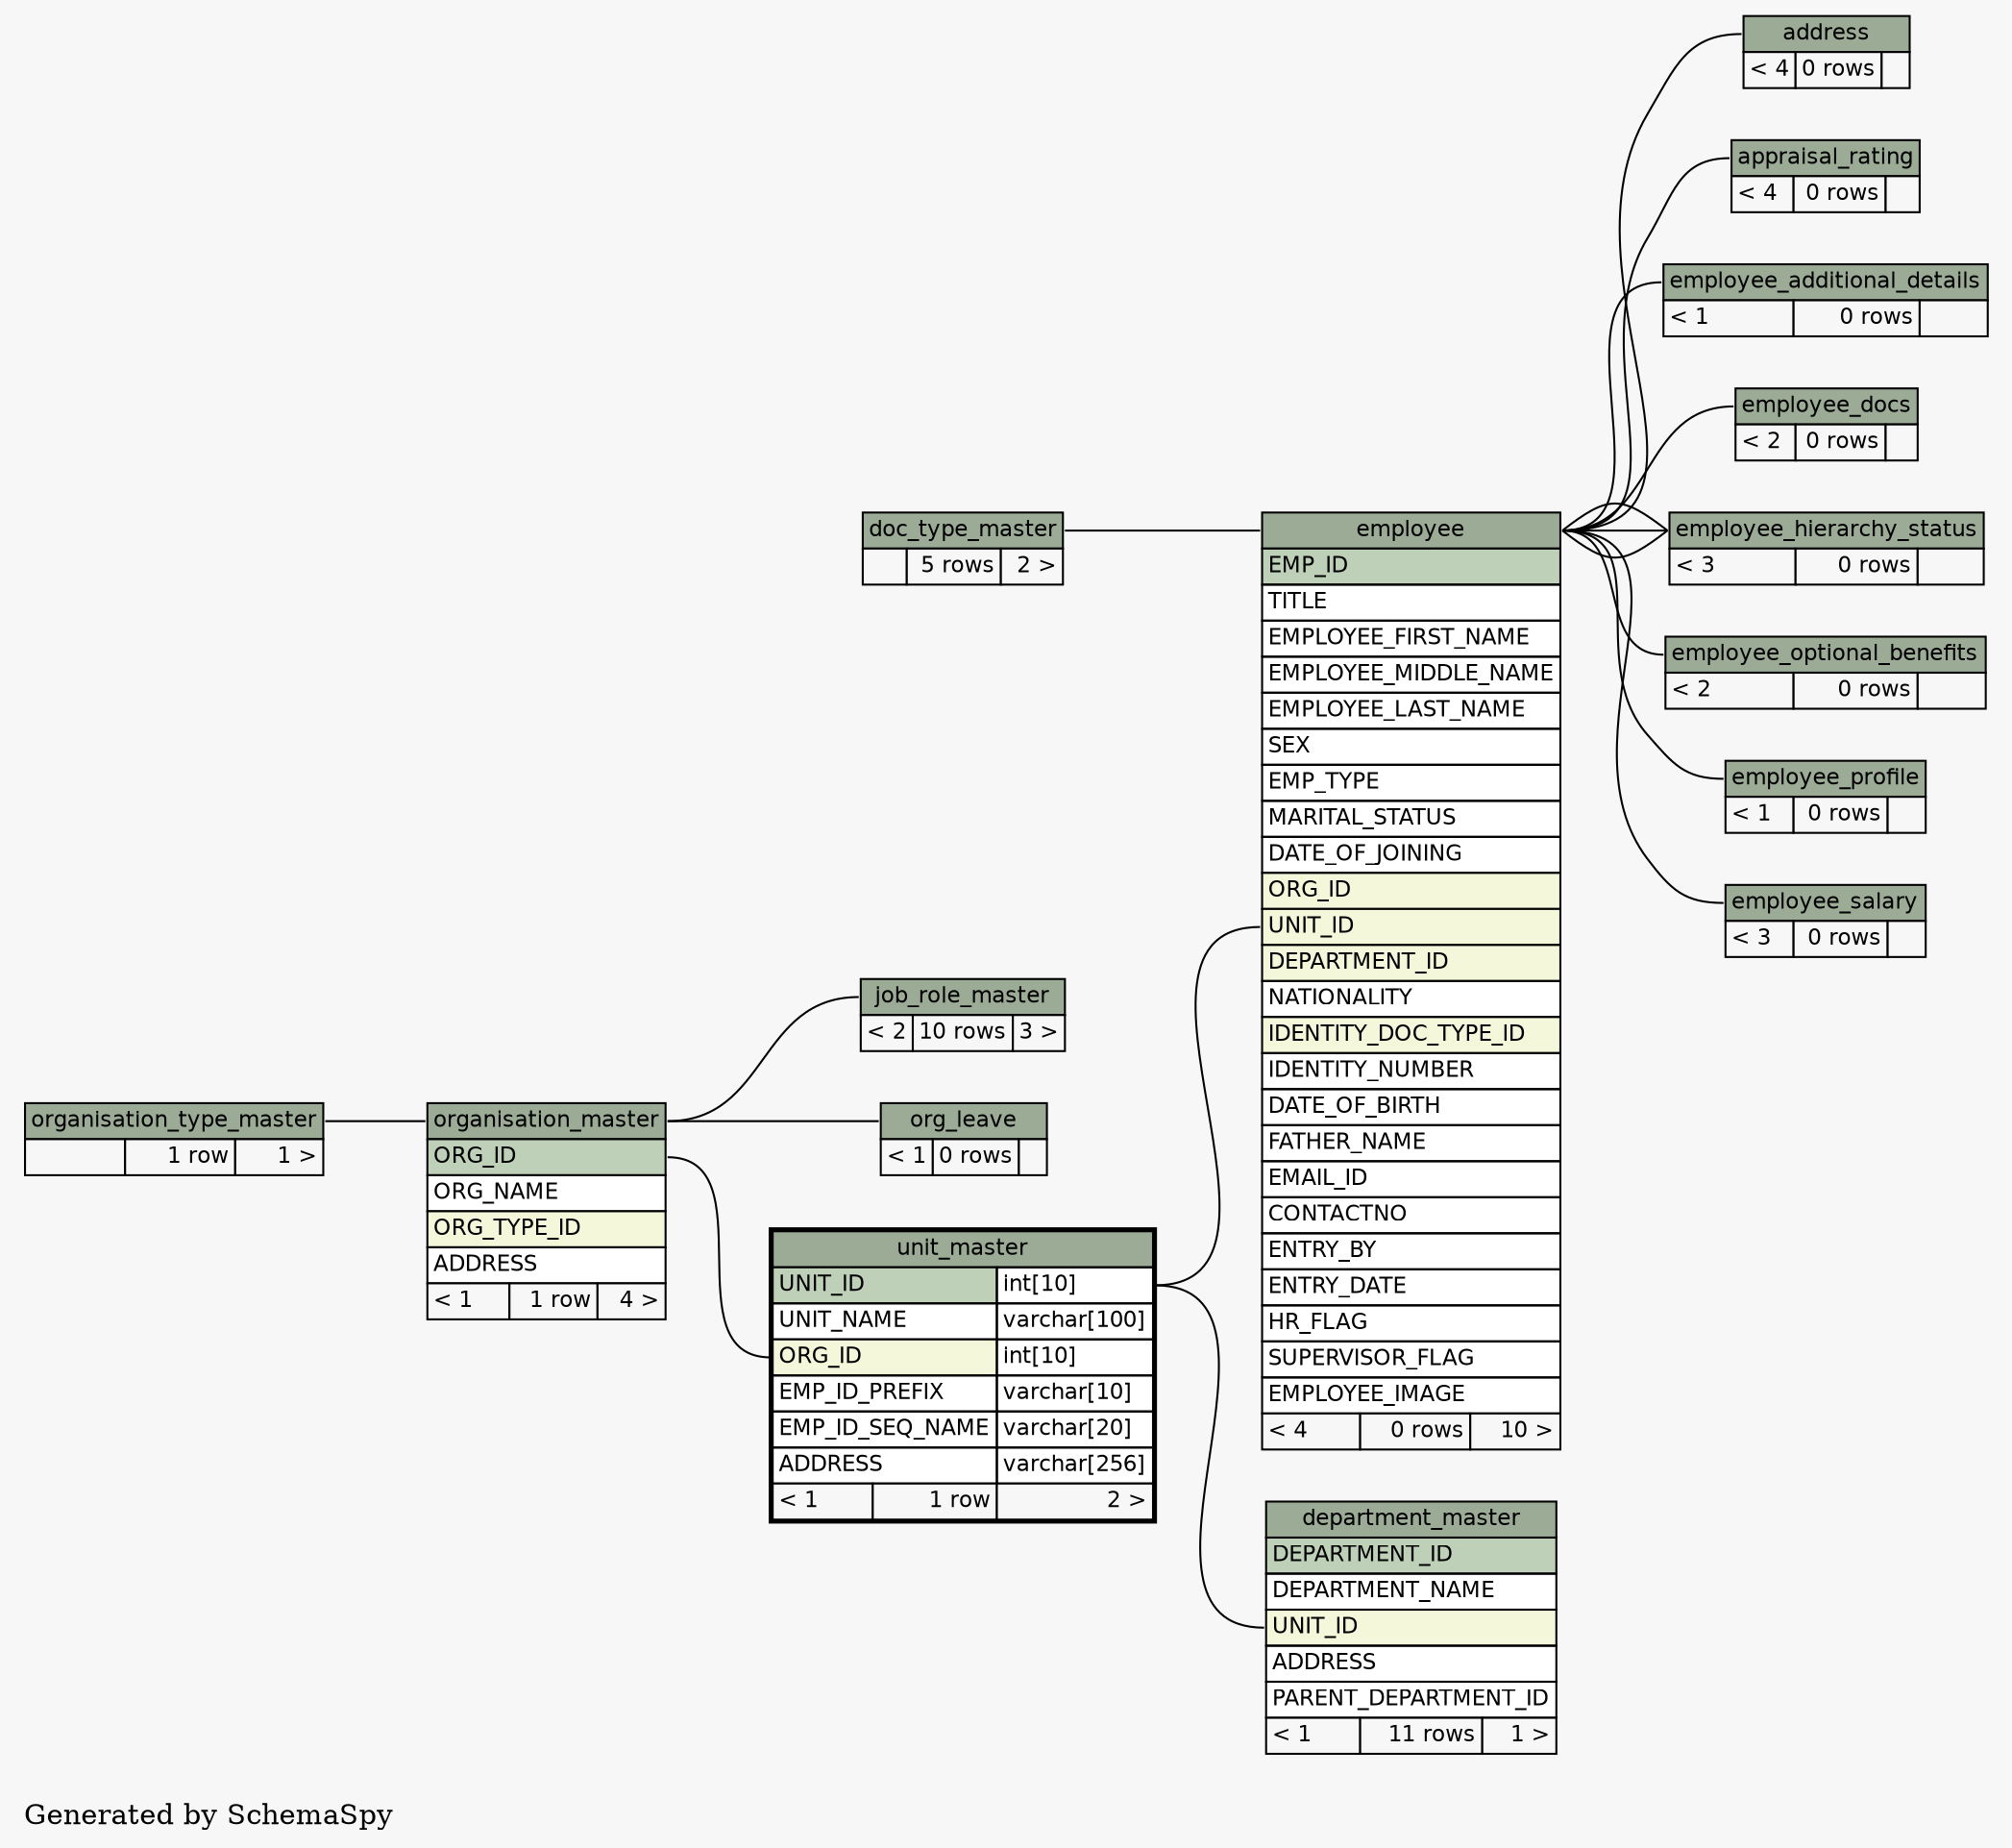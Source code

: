 // dot 2.38.0 on Windows 7 6.1
digraph "twoDegreesRelationshipsGraph" {
  graph [
    rankdir="RL"
    bgcolor="#f7f7f7"
    label="\nGenerated by SchemaSpy"
    labeljust="l"
  ];
  node [
    fontname="Helvetica"
    fontsize="11"
    shape="plaintext"
  ];
  edge [
    arrowsize="0.8"
  ];
  "address":"address.heading":w -> "employee":"employee.heading":e [arrowtail=tee arrowhead=none];
  "appraisal_rating":"appraisal_rating.heading":w -> "employee":"employee.heading":e [arrowtail=crowtee arrowhead=none];
  "department_master":"UNIT_ID":w -> "unit_master":"UNIT_ID.type":e [arrowtail=crowodot arrowhead=none];
  "employee":"employee.heading":w -> "doc_type_master":"doc_type_master.heading":e [arrowtail=crowodot arrowhead=none];
  "employee":"UNIT_ID":w -> "unit_master":"UNIT_ID.type":e [arrowtail=crowodot arrowhead=none];
  "employee_additional_details":"employee_additional_details.heading":w -> "employee":"employee.heading":e [arrowtail=tee arrowhead=none];
  "employee_docs":"employee_docs.heading":w -> "employee":"employee.heading":e [arrowtail=crowtee arrowhead=none];
  "employee_hierarchy_status":"employee_hierarchy_status.heading":w -> "employee":"employee.heading":e [arrowtail=tee arrowhead=none];
  "employee_hierarchy_status":"employee_hierarchy_status.heading":w -> "employee":"employee.heading":e [arrowtail=crowodot arrowhead=none];
  "employee_hierarchy_status":"employee_hierarchy_status.heading":w -> "employee":"employee.heading":e [arrowtail=crowodot arrowhead=none];
  "employee_optional_benefits":"employee_optional_benefits.heading":w -> "employee":"employee.heading":e [arrowtail=crowodot arrowhead=none];
  "employee_profile":"employee_profile.heading":w -> "employee":"employee.heading":e [arrowtail=tee arrowhead=none];
  "employee_salary":"employee_salary.heading":w -> "employee":"employee.heading":e [arrowtail=crowtee arrowhead=none];
  "job_role_master":"job_role_master.heading":w -> "organisation_master":"organisation_master.heading":e [arrowtail=crowtee arrowhead=none];
  "org_leave":"org_leave.heading":w -> "organisation_master":"organisation_master.heading":e [arrowtail=crowodot arrowhead=none];
  "organisation_master":"organisation_master.heading":w -> "organisation_type_master":"organisation_type_master.heading":e [arrowtail=crowodot arrowhead=none];
  "unit_master":"ORG_ID":w -> "organisation_master":"ORG_ID":e [arrowtail=crowodot arrowhead=none];
  "address" [
    label=<
    <TABLE BORDER="0" CELLBORDER="1" CELLSPACING="0" BGCOLOR="#ffffff">
      <TR><TD PORT="address.heading" COLSPAN="3" BGCOLOR="#9bab96" ALIGN="CENTER">address</TD></TR>
      <TR><TD ALIGN="LEFT" BGCOLOR="#f7f7f7">&lt; 4</TD><TD ALIGN="RIGHT" BGCOLOR="#f7f7f7">0 rows</TD><TD ALIGN="RIGHT" BGCOLOR="#f7f7f7">  </TD></TR>
    </TABLE>>
    URL="address.html#graph"
    tooltip="address"
  ];
  "appraisal_rating" [
    label=<
    <TABLE BORDER="0" CELLBORDER="1" CELLSPACING="0" BGCOLOR="#ffffff">
      <TR><TD PORT="appraisal_rating.heading" COLSPAN="3" BGCOLOR="#9bab96" ALIGN="CENTER">appraisal_rating</TD></TR>
      <TR><TD ALIGN="LEFT" BGCOLOR="#f7f7f7">&lt; 4</TD><TD ALIGN="RIGHT" BGCOLOR="#f7f7f7">0 rows</TD><TD ALIGN="RIGHT" BGCOLOR="#f7f7f7">  </TD></TR>
    </TABLE>>
    URL="appraisal_rating.html#graph"
    tooltip="appraisal_rating"
  ];
  "department_master" [
    label=<
    <TABLE BORDER="0" CELLBORDER="1" CELLSPACING="0" BGCOLOR="#ffffff">
      <TR><TD PORT="department_master.heading" COLSPAN="3" BGCOLOR="#9bab96" ALIGN="CENTER">department_master</TD></TR>
      <TR><TD PORT="DEPARTMENT_ID" COLSPAN="3" BGCOLOR="#bed1b8" ALIGN="LEFT">DEPARTMENT_ID</TD></TR>
      <TR><TD PORT="DEPARTMENT_NAME" COLSPAN="3" ALIGN="LEFT">DEPARTMENT_NAME</TD></TR>
      <TR><TD PORT="UNIT_ID" COLSPAN="3" BGCOLOR="#f4f7da" ALIGN="LEFT">UNIT_ID</TD></TR>
      <TR><TD PORT="ADDRESS" COLSPAN="3" ALIGN="LEFT">ADDRESS</TD></TR>
      <TR><TD PORT="PARENT_DEPARTMENT_ID" COLSPAN="3" ALIGN="LEFT">PARENT_DEPARTMENT_ID</TD></TR>
      <TR><TD ALIGN="LEFT" BGCOLOR="#f7f7f7">&lt; 1</TD><TD ALIGN="RIGHT" BGCOLOR="#f7f7f7">11 rows</TD><TD ALIGN="RIGHT" BGCOLOR="#f7f7f7">1 &gt;</TD></TR>
    </TABLE>>
    URL="department_master.html#graph"
    tooltip="department_master"
  ];
  "doc_type_master" [
    label=<
    <TABLE BORDER="0" CELLBORDER="1" CELLSPACING="0" BGCOLOR="#ffffff">
      <TR><TD PORT="doc_type_master.heading" COLSPAN="3" BGCOLOR="#9bab96" ALIGN="CENTER">doc_type_master</TD></TR>
      <TR><TD ALIGN="LEFT" BGCOLOR="#f7f7f7">  </TD><TD ALIGN="RIGHT" BGCOLOR="#f7f7f7">5 rows</TD><TD ALIGN="RIGHT" BGCOLOR="#f7f7f7">2 &gt;</TD></TR>
    </TABLE>>
    URL="doc_type_master.html#graph"
    tooltip="doc_type_master"
  ];
  "employee" [
    label=<
    <TABLE BORDER="0" CELLBORDER="1" CELLSPACING="0" BGCOLOR="#ffffff">
      <TR><TD PORT="employee.heading" COLSPAN="3" BGCOLOR="#9bab96" ALIGN="CENTER">employee</TD></TR>
      <TR><TD PORT="EMP_ID" COLSPAN="3" BGCOLOR="#bed1b8" ALIGN="LEFT">EMP_ID</TD></TR>
      <TR><TD PORT="TITLE" COLSPAN="3" ALIGN="LEFT">TITLE</TD></TR>
      <TR><TD PORT="EMPLOYEE_FIRST_NAME" COLSPAN="3" ALIGN="LEFT">EMPLOYEE_FIRST_NAME</TD></TR>
      <TR><TD PORT="EMPLOYEE_MIDDLE_NAME" COLSPAN="3" ALIGN="LEFT">EMPLOYEE_MIDDLE_NAME</TD></TR>
      <TR><TD PORT="EMPLOYEE_LAST_NAME" COLSPAN="3" ALIGN="LEFT">EMPLOYEE_LAST_NAME</TD></TR>
      <TR><TD PORT="SEX" COLSPAN="3" ALIGN="LEFT">SEX</TD></TR>
      <TR><TD PORT="EMP_TYPE" COLSPAN="3" ALIGN="LEFT">EMP_TYPE</TD></TR>
      <TR><TD PORT="MARITAL_STATUS" COLSPAN="3" ALIGN="LEFT">MARITAL_STATUS</TD></TR>
      <TR><TD PORT="DATE_OF_JOINING" COLSPAN="3" ALIGN="LEFT">DATE_OF_JOINING</TD></TR>
      <TR><TD PORT="ORG_ID" COLSPAN="3" BGCOLOR="#f4f7da" ALIGN="LEFT">ORG_ID</TD></TR>
      <TR><TD PORT="UNIT_ID" COLSPAN="3" BGCOLOR="#f4f7da" ALIGN="LEFT">UNIT_ID</TD></TR>
      <TR><TD PORT="DEPARTMENT_ID" COLSPAN="3" BGCOLOR="#f4f7da" ALIGN="LEFT">DEPARTMENT_ID</TD></TR>
      <TR><TD PORT="NATIONALITY" COLSPAN="3" ALIGN="LEFT">NATIONALITY</TD></TR>
      <TR><TD PORT="IDENTITY_DOC_TYPE_ID" COLSPAN="3" BGCOLOR="#f4f7da" ALIGN="LEFT">IDENTITY_DOC_TYPE_ID</TD></TR>
      <TR><TD PORT="IDENTITY_NUMBER" COLSPAN="3" ALIGN="LEFT">IDENTITY_NUMBER</TD></TR>
      <TR><TD PORT="DATE_OF_BIRTH" COLSPAN="3" ALIGN="LEFT">DATE_OF_BIRTH</TD></TR>
      <TR><TD PORT="FATHER_NAME" COLSPAN="3" ALIGN="LEFT">FATHER_NAME</TD></TR>
      <TR><TD PORT="EMAIL_ID" COLSPAN="3" ALIGN="LEFT">EMAIL_ID</TD></TR>
      <TR><TD PORT="CONTACTNO" COLSPAN="3" ALIGN="LEFT">CONTACTNO</TD></TR>
      <TR><TD PORT="ENTRY_BY" COLSPAN="3" ALIGN="LEFT">ENTRY_BY</TD></TR>
      <TR><TD PORT="ENTRY_DATE" COLSPAN="3" ALIGN="LEFT">ENTRY_DATE</TD></TR>
      <TR><TD PORT="HR_FLAG" COLSPAN="3" ALIGN="LEFT">HR_FLAG</TD></TR>
      <TR><TD PORT="SUPERVISOR_FLAG" COLSPAN="3" ALIGN="LEFT">SUPERVISOR_FLAG</TD></TR>
      <TR><TD PORT="EMPLOYEE_IMAGE" COLSPAN="3" ALIGN="LEFT">EMPLOYEE_IMAGE</TD></TR>
      <TR><TD ALIGN="LEFT" BGCOLOR="#f7f7f7">&lt; 4</TD><TD ALIGN="RIGHT" BGCOLOR="#f7f7f7">0 rows</TD><TD ALIGN="RIGHT" BGCOLOR="#f7f7f7">10 &gt;</TD></TR>
    </TABLE>>
    URL="employee.html#graph"
    tooltip="employee"
  ];
  "employee_additional_details" [
    label=<
    <TABLE BORDER="0" CELLBORDER="1" CELLSPACING="0" BGCOLOR="#ffffff">
      <TR><TD PORT="employee_additional_details.heading" COLSPAN="3" BGCOLOR="#9bab96" ALIGN="CENTER">employee_additional_details</TD></TR>
      <TR><TD ALIGN="LEFT" BGCOLOR="#f7f7f7">&lt; 1</TD><TD ALIGN="RIGHT" BGCOLOR="#f7f7f7">0 rows</TD><TD ALIGN="RIGHT" BGCOLOR="#f7f7f7">  </TD></TR>
    </TABLE>>
    URL="employee_additional_details.html#graph"
    tooltip="employee_additional_details"
  ];
  "employee_docs" [
    label=<
    <TABLE BORDER="0" CELLBORDER="1" CELLSPACING="0" BGCOLOR="#ffffff">
      <TR><TD PORT="employee_docs.heading" COLSPAN="3" BGCOLOR="#9bab96" ALIGN="CENTER">employee_docs</TD></TR>
      <TR><TD ALIGN="LEFT" BGCOLOR="#f7f7f7">&lt; 2</TD><TD ALIGN="RIGHT" BGCOLOR="#f7f7f7">0 rows</TD><TD ALIGN="RIGHT" BGCOLOR="#f7f7f7">  </TD></TR>
    </TABLE>>
    URL="employee_docs.html#graph"
    tooltip="employee_docs"
  ];
  "employee_hierarchy_status" [
    label=<
    <TABLE BORDER="0" CELLBORDER="1" CELLSPACING="0" BGCOLOR="#ffffff">
      <TR><TD PORT="employee_hierarchy_status.heading" COLSPAN="3" BGCOLOR="#9bab96" ALIGN="CENTER">employee_hierarchy_status</TD></TR>
      <TR><TD ALIGN="LEFT" BGCOLOR="#f7f7f7">&lt; 3</TD><TD ALIGN="RIGHT" BGCOLOR="#f7f7f7">0 rows</TD><TD ALIGN="RIGHT" BGCOLOR="#f7f7f7">  </TD></TR>
    </TABLE>>
    URL="employee_hierarchy_status.html#graph"
    tooltip="employee_hierarchy_status"
  ];
  "employee_optional_benefits" [
    label=<
    <TABLE BORDER="0" CELLBORDER="1" CELLSPACING="0" BGCOLOR="#ffffff">
      <TR><TD PORT="employee_optional_benefits.heading" COLSPAN="3" BGCOLOR="#9bab96" ALIGN="CENTER">employee_optional_benefits</TD></TR>
      <TR><TD ALIGN="LEFT" BGCOLOR="#f7f7f7">&lt; 2</TD><TD ALIGN="RIGHT" BGCOLOR="#f7f7f7">0 rows</TD><TD ALIGN="RIGHT" BGCOLOR="#f7f7f7">  </TD></TR>
    </TABLE>>
    URL="employee_optional_benefits.html#graph"
    tooltip="employee_optional_benefits"
  ];
  "employee_profile" [
    label=<
    <TABLE BORDER="0" CELLBORDER="1" CELLSPACING="0" BGCOLOR="#ffffff">
      <TR><TD PORT="employee_profile.heading" COLSPAN="3" BGCOLOR="#9bab96" ALIGN="CENTER">employee_profile</TD></TR>
      <TR><TD ALIGN="LEFT" BGCOLOR="#f7f7f7">&lt; 1</TD><TD ALIGN="RIGHT" BGCOLOR="#f7f7f7">0 rows</TD><TD ALIGN="RIGHT" BGCOLOR="#f7f7f7">  </TD></TR>
    </TABLE>>
    URL="employee_profile.html#graph"
    tooltip="employee_profile"
  ];
  "employee_salary" [
    label=<
    <TABLE BORDER="0" CELLBORDER="1" CELLSPACING="0" BGCOLOR="#ffffff">
      <TR><TD PORT="employee_salary.heading" COLSPAN="3" BGCOLOR="#9bab96" ALIGN="CENTER">employee_salary</TD></TR>
      <TR><TD ALIGN="LEFT" BGCOLOR="#f7f7f7">&lt; 3</TD><TD ALIGN="RIGHT" BGCOLOR="#f7f7f7">0 rows</TD><TD ALIGN="RIGHT" BGCOLOR="#f7f7f7">  </TD></TR>
    </TABLE>>
    URL="employee_salary.html#graph"
    tooltip="employee_salary"
  ];
  "job_role_master" [
    label=<
    <TABLE BORDER="0" CELLBORDER="1" CELLSPACING="0" BGCOLOR="#ffffff">
      <TR><TD PORT="job_role_master.heading" COLSPAN="3" BGCOLOR="#9bab96" ALIGN="CENTER">job_role_master</TD></TR>
      <TR><TD ALIGN="LEFT" BGCOLOR="#f7f7f7">&lt; 2</TD><TD ALIGN="RIGHT" BGCOLOR="#f7f7f7">10 rows</TD><TD ALIGN="RIGHT" BGCOLOR="#f7f7f7">3 &gt;</TD></TR>
    </TABLE>>
    URL="job_role_master.html#graph"
    tooltip="job_role_master"
  ];
  "org_leave" [
    label=<
    <TABLE BORDER="0" CELLBORDER="1" CELLSPACING="0" BGCOLOR="#ffffff">
      <TR><TD PORT="org_leave.heading" COLSPAN="3" BGCOLOR="#9bab96" ALIGN="CENTER">org_leave</TD></TR>
      <TR><TD ALIGN="LEFT" BGCOLOR="#f7f7f7">&lt; 1</TD><TD ALIGN="RIGHT" BGCOLOR="#f7f7f7">0 rows</TD><TD ALIGN="RIGHT" BGCOLOR="#f7f7f7">  </TD></TR>
    </TABLE>>
    URL="org_leave.html#graph"
    tooltip="org_leave"
  ];
  "organisation_master" [
    label=<
    <TABLE BORDER="0" CELLBORDER="1" CELLSPACING="0" BGCOLOR="#ffffff">
      <TR><TD PORT="organisation_master.heading" COLSPAN="3" BGCOLOR="#9bab96" ALIGN="CENTER">organisation_master</TD></TR>
      <TR><TD PORT="ORG_ID" COLSPAN="3" BGCOLOR="#bed1b8" ALIGN="LEFT">ORG_ID</TD></TR>
      <TR><TD PORT="ORG_NAME" COLSPAN="3" ALIGN="LEFT">ORG_NAME</TD></TR>
      <TR><TD PORT="ORG_TYPE_ID" COLSPAN="3" BGCOLOR="#f4f7da" ALIGN="LEFT">ORG_TYPE_ID</TD></TR>
      <TR><TD PORT="ADDRESS" COLSPAN="3" ALIGN="LEFT">ADDRESS</TD></TR>
      <TR><TD ALIGN="LEFT" BGCOLOR="#f7f7f7">&lt; 1</TD><TD ALIGN="RIGHT" BGCOLOR="#f7f7f7">1 row</TD><TD ALIGN="RIGHT" BGCOLOR="#f7f7f7">4 &gt;</TD></TR>
    </TABLE>>
    URL="organisation_master.html#graph"
    tooltip="organisation_master"
  ];
  "organisation_type_master" [
    label=<
    <TABLE BORDER="0" CELLBORDER="1" CELLSPACING="0" BGCOLOR="#ffffff">
      <TR><TD PORT="organisation_type_master.heading" COLSPAN="3" BGCOLOR="#9bab96" ALIGN="CENTER">organisation_type_master</TD></TR>
      <TR><TD ALIGN="LEFT" BGCOLOR="#f7f7f7">  </TD><TD ALIGN="RIGHT" BGCOLOR="#f7f7f7">1 row</TD><TD ALIGN="RIGHT" BGCOLOR="#f7f7f7">1 &gt;</TD></TR>
    </TABLE>>
    URL="organisation_type_master.html#graph"
    tooltip="organisation_type_master"
  ];
  "unit_master" [
    label=<
    <TABLE BORDER="2" CELLBORDER="1" CELLSPACING="0" BGCOLOR="#ffffff">
      <TR><TD PORT="unit_master.heading" COLSPAN="3" BGCOLOR="#9bab96" ALIGN="CENTER">unit_master</TD></TR>
      <TR><TD PORT="UNIT_ID" COLSPAN="2" BGCOLOR="#bed1b8" ALIGN="LEFT">UNIT_ID</TD><TD PORT="UNIT_ID.type" ALIGN="LEFT">int[10]</TD></TR>
      <TR><TD PORT="UNIT_NAME" COLSPAN="2" ALIGN="LEFT">UNIT_NAME</TD><TD PORT="UNIT_NAME.type" ALIGN="LEFT">varchar[100]</TD></TR>
      <TR><TD PORT="ORG_ID" COLSPAN="2" BGCOLOR="#f4f7da" ALIGN="LEFT">ORG_ID</TD><TD PORT="ORG_ID.type" ALIGN="LEFT">int[10]</TD></TR>
      <TR><TD PORT="EMP_ID_PREFIX" COLSPAN="2" ALIGN="LEFT">EMP_ID_PREFIX</TD><TD PORT="EMP_ID_PREFIX.type" ALIGN="LEFT">varchar[10]</TD></TR>
      <TR><TD PORT="EMP_ID_SEQ_NAME" COLSPAN="2" ALIGN="LEFT">EMP_ID_SEQ_NAME</TD><TD PORT="EMP_ID_SEQ_NAME.type" ALIGN="LEFT">varchar[20]</TD></TR>
      <TR><TD PORT="ADDRESS" COLSPAN="2" ALIGN="LEFT">ADDRESS</TD><TD PORT="ADDRESS.type" ALIGN="LEFT">varchar[256]</TD></TR>
      <TR><TD ALIGN="LEFT" BGCOLOR="#f7f7f7">&lt; 1</TD><TD ALIGN="RIGHT" BGCOLOR="#f7f7f7">1 row</TD><TD ALIGN="RIGHT" BGCOLOR="#f7f7f7">2 &gt;</TD></TR>
    </TABLE>>
    URL="unit_master.html#"
    tooltip="unit_master"
  ];
}

